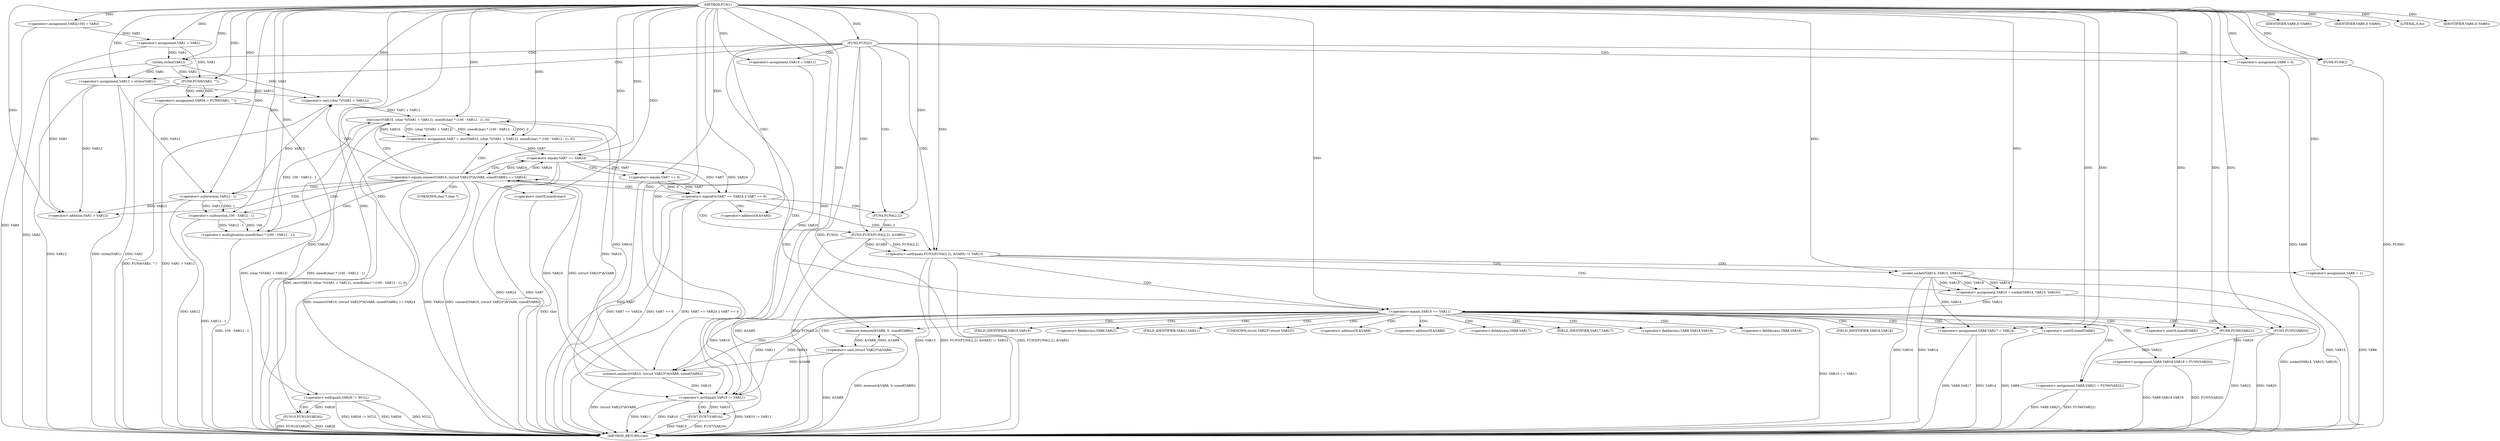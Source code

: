 digraph FUN1 {  
"1000100" [label = "(METHOD,FUN1)" ]
"1000257" [label = "(METHOD_RETURN,void)" ]
"1000104" [label = "(<operator>.assignment,VAR2[100] = VAR3)" ]
"1000107" [label = "(<operator>.assignment,VAR1 = VAR2)" ]
"1000111" [label = "(FUN2,FUN2())" ]
"1000116" [label = "(<operator>.assignment,VAR6 = 0)" ]
"1000123" [label = "(<operator>.assignment,VAR10 = VAR11)" ]
"1000127" [label = "(<operator>.assignment,VAR12 = strlen(VAR1))" ]
"1000129" [label = "(strlen,strlen(VAR1))" ]
"1000134" [label = "(<operator>.notEquals,FUN3(FUN4(2,2), &VAR5) != VAR13)" ]
"1000135" [label = "(FUN3,FUN3(FUN4(2,2), &VAR5))" ]
"1000136" [label = "(FUN4,FUN4(2,2))" ]
"1000144" [label = "(<operator>.assignment,VAR6 = 1)" ]
"1000147" [label = "(<operator>.assignment,VAR10 = socket(VAR14, VAR15, VAR16))" ]
"1000149" [label = "(socket,socket(VAR14, VAR15, VAR16))" ]
"1000154" [label = "(<operator>.equals,VAR10 == VAR11)" ]
"1000159" [label = "(memset,memset(&VAR8, 0, sizeof(VAR8)))" ]
"1000163" [label = "(<operator>.sizeOf,sizeof(VAR8))" ]
"1000165" [label = "(<operator>.assignment,VAR8.VAR17 = VAR14)" ]
"1000170" [label = "(<operator>.assignment,VAR8.VAR18.VAR19 = FUN5(VAR20))" ]
"1000176" [label = "(FUN5,FUN5(VAR20))" ]
"1000178" [label = "(<operator>.assignment,VAR8.VAR21 = FUN6(VAR22))" ]
"1000182" [label = "(FUN6,FUN6(VAR22))" ]
"1000185" [label = "(<operator>.equals,connect(VAR10, (struct VAR23*)&VAR8, sizeof(VAR8)) == VAR24)" ]
"1000186" [label = "(connect,connect(VAR10, (struct VAR23*)&VAR8, sizeof(VAR8)))" ]
"1000188" [label = "(<operator>.cast,(struct VAR23*)&VAR8)" ]
"1000192" [label = "(<operator>.sizeOf,sizeof(VAR8))" ]
"1000197" [label = "(<operator>.assignment,VAR7 = recv(VAR10, (char *)(VAR1 + VAR12), sizeof(char) * (100 - VAR12 - 1), 0))" ]
"1000199" [label = "(recv,recv(VAR10, (char *)(VAR1 + VAR12), sizeof(char) * (100 - VAR12 - 1), 0))" ]
"1000201" [label = "(<operator>.cast,(char *)(VAR1 + VAR12))" ]
"1000203" [label = "(<operator>.addition,VAR1 + VAR12)" ]
"1000206" [label = "(<operator>.multiplication,sizeof(char) * (100 - VAR12 - 1))" ]
"1000207" [label = "(<operator>.sizeOf,sizeof(char))" ]
"1000209" [label = "(<operator>.subtraction,100 - VAR12 - 1)" ]
"1000211" [label = "(<operator>.subtraction,VAR12 - 1)" ]
"1000216" [label = "(<operator>.logicalOr,VAR7 == VAR24 || VAR7 == 0)" ]
"1000217" [label = "(<operator>.equals,VAR7 == VAR24)" ]
"1000220" [label = "(<operator>.equals,VAR7 == 0)" ]
"1000226" [label = "(IDENTIFIER,VAR9,if (VAR9))" ]
"1000229" [label = "(IDENTIFIER,VAR9,if (VAR9))" ]
"1000231" [label = "(LITERAL,0,do)" ]
"1000233" [label = "(<operator>.notEquals,VAR10 != VAR11)" ]
"1000237" [label = "(FUN7,FUN7(VAR10))" ]
"1000240" [label = "(IDENTIFIER,VAR6,if (VAR6))" ]
"1000242" [label = "(FUN8,FUN8())" ]
"1000245" [label = "(<operator>.assignment,VAR26 = FUN9(VAR1, \"\"))" ]
"1000247" [label = "(FUN9,FUN9(VAR1, \"\"))" ]
"1000251" [label = "(<operator>.notEquals,VAR26 != NULL)" ]
"1000255" [label = "(FUN10,FUN10(VAR26))" ]
"1000139" [label = "(<operator>.addressOf,&VAR5)" ]
"1000160" [label = "(<operator>.addressOf,&VAR8)" ]
"1000166" [label = "(<operator>.fieldAccess,VAR8.VAR17)" ]
"1000168" [label = "(FIELD_IDENTIFIER,VAR17,VAR17)" ]
"1000171" [label = "(<operator>.fieldAccess,VAR8.VAR18.VAR19)" ]
"1000172" [label = "(<operator>.fieldAccess,VAR8.VAR18)" ]
"1000174" [label = "(FIELD_IDENTIFIER,VAR18,VAR18)" ]
"1000175" [label = "(FIELD_IDENTIFIER,VAR19,VAR19)" ]
"1000179" [label = "(<operator>.fieldAccess,VAR8.VAR21)" ]
"1000181" [label = "(FIELD_IDENTIFIER,VAR21,VAR21)" ]
"1000189" [label = "(UNKNOWN,struct VAR23*,struct VAR23*)" ]
"1000190" [label = "(<operator>.addressOf,&VAR8)" ]
"1000202" [label = "(UNKNOWN,char *,char *)" ]
  "1000185" -> "1000257"  [ label = "DDG: connect(VAR10, (struct VAR23*)&VAR8, sizeof(VAR8))"] 
  "1000185" -> "1000257"  [ label = "DDG: connect(VAR10, (struct VAR23*)&VAR8, sizeof(VAR8)) == VAR24"] 
  "1000216" -> "1000257"  [ label = "DDG: VAR7 == VAR24 || VAR7 == 0"] 
  "1000217" -> "1000257"  [ label = "DDG: VAR24"] 
  "1000127" -> "1000257"  [ label = "DDG: VAR12"] 
  "1000178" -> "1000257"  [ label = "DDG: FUN6(VAR22)"] 
  "1000247" -> "1000257"  [ label = "DDG: VAR1"] 
  "1000159" -> "1000257"  [ label = "DDG: memset(&VAR8, 0, sizeof(VAR8))"] 
  "1000116" -> "1000257"  [ label = "DDG: VAR6"] 
  "1000186" -> "1000257"  [ label = "DDG: (struct VAR23*)&VAR8"] 
  "1000220" -> "1000257"  [ label = "DDG: VAR7"] 
  "1000251" -> "1000257"  [ label = "DDG: VAR26 != NULL"] 
  "1000185" -> "1000257"  [ label = "DDG: VAR24"] 
  "1000199" -> "1000257"  [ label = "DDG: (char *)(VAR1 + VAR12)"] 
  "1000237" -> "1000257"  [ label = "DDG: FUN7(VAR10)"] 
  "1000206" -> "1000257"  [ label = "DDG: 100 - VAR12 - 1"] 
  "1000149" -> "1000257"  [ label = "DDG: VAR15"] 
  "1000233" -> "1000257"  [ label = "DDG: VAR10 != VAR11"] 
  "1000251" -> "1000257"  [ label = "DDG: NULL"] 
  "1000165" -> "1000257"  [ label = "DDG: VAR14"] 
  "1000233" -> "1000257"  [ label = "DDG: VAR11"] 
  "1000188" -> "1000257"  [ label = "DDG: &VAR8"] 
  "1000178" -> "1000257"  [ label = "DDG: VAR8.VAR21"] 
  "1000255" -> "1000257"  [ label = "DDG: FUN10(VAR26)"] 
  "1000216" -> "1000257"  [ label = "DDG: VAR7 == VAR24"] 
  "1000237" -> "1000257"  [ label = "DDG: VAR10"] 
  "1000199" -> "1000257"  [ label = "DDG: sizeof(char) * (100 - VAR12 - 1)"] 
  "1000134" -> "1000257"  [ label = "DDG: VAR13"] 
  "1000135" -> "1000257"  [ label = "DDG: &VAR5"] 
  "1000165" -> "1000257"  [ label = "DDG: VAR8.VAR17"] 
  "1000149" -> "1000257"  [ label = "DDG: VAR16"] 
  "1000251" -> "1000257"  [ label = "DDG: VAR26"] 
  "1000127" -> "1000257"  [ label = "DDG: strlen(VAR1)"] 
  "1000134" -> "1000257"  [ label = "DDG: FUN3(FUN4(2,2), &VAR5) != VAR13"] 
  "1000217" -> "1000257"  [ label = "DDG: VAR7"] 
  "1000201" -> "1000257"  [ label = "DDG: VAR1 + VAR12"] 
  "1000207" -> "1000257"  [ label = "DDG: char"] 
  "1000147" -> "1000257"  [ label = "DDG: socket(VAR14, VAR15, VAR16)"] 
  "1000170" -> "1000257"  [ label = "DDG: FUN5(VAR20)"] 
  "1000211" -> "1000257"  [ label = "DDG: VAR12"] 
  "1000154" -> "1000257"  [ label = "DDG: VAR10 == VAR11"] 
  "1000197" -> "1000257"  [ label = "DDG: recv(VAR10, (char *)(VAR1 + VAR12), sizeof(char) * (100 - VAR12 - 1), 0)"] 
  "1000134" -> "1000257"  [ label = "DDG: FUN3(FUN4(2,2), &VAR5)"] 
  "1000192" -> "1000257"  [ label = "DDG: VAR8"] 
  "1000209" -> "1000257"  [ label = "DDG: VAR12 - 1"] 
  "1000233" -> "1000257"  [ label = "DDG: VAR10"] 
  "1000135" -> "1000257"  [ label = "DDG: FUN4(2,2)"] 
  "1000242" -> "1000257"  [ label = "DDG: FUN8()"] 
  "1000144" -> "1000257"  [ label = "DDG: VAR6"] 
  "1000216" -> "1000257"  [ label = "DDG: VAR7 == 0"] 
  "1000170" -> "1000257"  [ label = "DDG: VAR8.VAR18.VAR19"] 
  "1000176" -> "1000257"  [ label = "DDG: VAR20"] 
  "1000149" -> "1000257"  [ label = "DDG: VAR14"] 
  "1000255" -> "1000257"  [ label = "DDG: VAR26"] 
  "1000111" -> "1000257"  [ label = "DDG: FUN2()"] 
  "1000182" -> "1000257"  [ label = "DDG: VAR22"] 
  "1000104" -> "1000257"  [ label = "DDG: VAR3"] 
  "1000107" -> "1000257"  [ label = "DDG: VAR2"] 
  "1000245" -> "1000257"  [ label = "DDG: FUN9(VAR1, \"\")"] 
  "1000100" -> "1000104"  [ label = "DDG: "] 
  "1000104" -> "1000107"  [ label = "DDG: VAR2"] 
  "1000100" -> "1000107"  [ label = "DDG: "] 
  "1000100" -> "1000111"  [ label = "DDG: "] 
  "1000100" -> "1000116"  [ label = "DDG: "] 
  "1000100" -> "1000123"  [ label = "DDG: "] 
  "1000129" -> "1000127"  [ label = "DDG: VAR1"] 
  "1000100" -> "1000127"  [ label = "DDG: "] 
  "1000107" -> "1000129"  [ label = "DDG: VAR1"] 
  "1000100" -> "1000129"  [ label = "DDG: "] 
  "1000135" -> "1000134"  [ label = "DDG: FUN4(2,2)"] 
  "1000135" -> "1000134"  [ label = "DDG: &VAR5"] 
  "1000136" -> "1000135"  [ label = "DDG: 2"] 
  "1000100" -> "1000136"  [ label = "DDG: "] 
  "1000100" -> "1000134"  [ label = "DDG: "] 
  "1000100" -> "1000144"  [ label = "DDG: "] 
  "1000149" -> "1000147"  [ label = "DDG: VAR14"] 
  "1000149" -> "1000147"  [ label = "DDG: VAR15"] 
  "1000149" -> "1000147"  [ label = "DDG: VAR16"] 
  "1000100" -> "1000147"  [ label = "DDG: "] 
  "1000100" -> "1000149"  [ label = "DDG: "] 
  "1000147" -> "1000154"  [ label = "DDG: VAR10"] 
  "1000100" -> "1000154"  [ label = "DDG: "] 
  "1000188" -> "1000159"  [ label = "DDG: &VAR8"] 
  "1000100" -> "1000159"  [ label = "DDG: "] 
  "1000100" -> "1000163"  [ label = "DDG: "] 
  "1000149" -> "1000165"  [ label = "DDG: VAR14"] 
  "1000100" -> "1000165"  [ label = "DDG: "] 
  "1000176" -> "1000170"  [ label = "DDG: VAR20"] 
  "1000100" -> "1000176"  [ label = "DDG: "] 
  "1000182" -> "1000178"  [ label = "DDG: VAR22"] 
  "1000100" -> "1000182"  [ label = "DDG: "] 
  "1000186" -> "1000185"  [ label = "DDG: VAR10"] 
  "1000186" -> "1000185"  [ label = "DDG: (struct VAR23*)&VAR8"] 
  "1000154" -> "1000186"  [ label = "DDG: VAR10"] 
  "1000100" -> "1000186"  [ label = "DDG: "] 
  "1000188" -> "1000186"  [ label = "DDG: &VAR8"] 
  "1000159" -> "1000188"  [ label = "DDG: &VAR8"] 
  "1000100" -> "1000192"  [ label = "DDG: "] 
  "1000217" -> "1000185"  [ label = "DDG: VAR24"] 
  "1000100" -> "1000185"  [ label = "DDG: "] 
  "1000199" -> "1000197"  [ label = "DDG: VAR10"] 
  "1000199" -> "1000197"  [ label = "DDG: (char *)(VAR1 + VAR12)"] 
  "1000199" -> "1000197"  [ label = "DDG: sizeof(char) * (100 - VAR12 - 1)"] 
  "1000199" -> "1000197"  [ label = "DDG: 0"] 
  "1000100" -> "1000197"  [ label = "DDG: "] 
  "1000186" -> "1000199"  [ label = "DDG: VAR10"] 
  "1000100" -> "1000199"  [ label = "DDG: "] 
  "1000201" -> "1000199"  [ label = "DDG: VAR1 + VAR12"] 
  "1000129" -> "1000201"  [ label = "DDG: VAR1"] 
  "1000100" -> "1000201"  [ label = "DDG: "] 
  "1000211" -> "1000201"  [ label = "DDG: VAR12"] 
  "1000127" -> "1000201"  [ label = "DDG: VAR12"] 
  "1000129" -> "1000203"  [ label = "DDG: VAR1"] 
  "1000100" -> "1000203"  [ label = "DDG: "] 
  "1000211" -> "1000203"  [ label = "DDG: VAR12"] 
  "1000127" -> "1000203"  [ label = "DDG: VAR12"] 
  "1000206" -> "1000199"  [ label = "DDG: 100 - VAR12 - 1"] 
  "1000100" -> "1000206"  [ label = "DDG: "] 
  "1000100" -> "1000207"  [ label = "DDG: "] 
  "1000209" -> "1000206"  [ label = "DDG: 100"] 
  "1000209" -> "1000206"  [ label = "DDG: VAR12 - 1"] 
  "1000100" -> "1000209"  [ label = "DDG: "] 
  "1000211" -> "1000209"  [ label = "DDG: VAR12"] 
  "1000211" -> "1000209"  [ label = "DDG: 1"] 
  "1000100" -> "1000211"  [ label = "DDG: "] 
  "1000127" -> "1000211"  [ label = "DDG: VAR12"] 
  "1000217" -> "1000216"  [ label = "DDG: VAR7"] 
  "1000217" -> "1000216"  [ label = "DDG: VAR24"] 
  "1000197" -> "1000217"  [ label = "DDG: VAR7"] 
  "1000100" -> "1000217"  [ label = "DDG: "] 
  "1000185" -> "1000217"  [ label = "DDG: VAR24"] 
  "1000220" -> "1000216"  [ label = "DDG: VAR7"] 
  "1000220" -> "1000216"  [ label = "DDG: 0"] 
  "1000217" -> "1000220"  [ label = "DDG: VAR7"] 
  "1000100" -> "1000220"  [ label = "DDG: "] 
  "1000100" -> "1000226"  [ label = "DDG: "] 
  "1000100" -> "1000229"  [ label = "DDG: "] 
  "1000100" -> "1000231"  [ label = "DDG: "] 
  "1000186" -> "1000233"  [ label = "DDG: VAR10"] 
  "1000199" -> "1000233"  [ label = "DDG: VAR10"] 
  "1000154" -> "1000233"  [ label = "DDG: VAR10"] 
  "1000123" -> "1000233"  [ label = "DDG: VAR10"] 
  "1000100" -> "1000233"  [ label = "DDG: "] 
  "1000154" -> "1000233"  [ label = "DDG: VAR11"] 
  "1000233" -> "1000237"  [ label = "DDG: VAR10"] 
  "1000100" -> "1000237"  [ label = "DDG: "] 
  "1000100" -> "1000240"  [ label = "DDG: "] 
  "1000100" -> "1000242"  [ label = "DDG: "] 
  "1000247" -> "1000245"  [ label = "DDG: VAR1"] 
  "1000247" -> "1000245"  [ label = "DDG: \"\""] 
  "1000100" -> "1000245"  [ label = "DDG: "] 
  "1000129" -> "1000247"  [ label = "DDG: VAR1"] 
  "1000107" -> "1000247"  [ label = "DDG: VAR1"] 
  "1000100" -> "1000247"  [ label = "DDG: "] 
  "1000245" -> "1000251"  [ label = "DDG: VAR26"] 
  "1000100" -> "1000251"  [ label = "DDG: "] 
  "1000251" -> "1000255"  [ label = "DDG: VAR26"] 
  "1000100" -> "1000255"  [ label = "DDG: "] 
  "1000111" -> "1000127"  [ label = "CDG: "] 
  "1000111" -> "1000233"  [ label = "CDG: "] 
  "1000111" -> "1000139"  [ label = "CDG: "] 
  "1000111" -> "1000116"  [ label = "CDG: "] 
  "1000111" -> "1000123"  [ label = "CDG: "] 
  "1000111" -> "1000135"  [ label = "CDG: "] 
  "1000111" -> "1000136"  [ label = "CDG: "] 
  "1000111" -> "1000129"  [ label = "CDG: "] 
  "1000111" -> "1000134"  [ label = "CDG: "] 
  "1000111" -> "1000242"  [ label = "CDG: "] 
  "1000134" -> "1000144"  [ label = "CDG: "] 
  "1000134" -> "1000149"  [ label = "CDG: "] 
  "1000134" -> "1000154"  [ label = "CDG: "] 
  "1000134" -> "1000147"  [ label = "CDG: "] 
  "1000154" -> "1000174"  [ label = "CDG: "] 
  "1000154" -> "1000182"  [ label = "CDG: "] 
  "1000154" -> "1000166"  [ label = "CDG: "] 
  "1000154" -> "1000165"  [ label = "CDG: "] 
  "1000154" -> "1000188"  [ label = "CDG: "] 
  "1000154" -> "1000190"  [ label = "CDG: "] 
  "1000154" -> "1000175"  [ label = "CDG: "] 
  "1000154" -> "1000160"  [ label = "CDG: "] 
  "1000154" -> "1000179"  [ label = "CDG: "] 
  "1000154" -> "1000192"  [ label = "CDG: "] 
  "1000154" -> "1000176"  [ label = "CDG: "] 
  "1000154" -> "1000185"  [ label = "CDG: "] 
  "1000154" -> "1000186"  [ label = "CDG: "] 
  "1000154" -> "1000172"  [ label = "CDG: "] 
  "1000154" -> "1000189"  [ label = "CDG: "] 
  "1000154" -> "1000163"  [ label = "CDG: "] 
  "1000154" -> "1000168"  [ label = "CDG: "] 
  "1000154" -> "1000178"  [ label = "CDG: "] 
  "1000154" -> "1000159"  [ label = "CDG: "] 
  "1000154" -> "1000170"  [ label = "CDG: "] 
  "1000154" -> "1000171"  [ label = "CDG: "] 
  "1000154" -> "1000181"  [ label = "CDG: "] 
  "1000185" -> "1000211"  [ label = "CDG: "] 
  "1000185" -> "1000199"  [ label = "CDG: "] 
  "1000185" -> "1000197"  [ label = "CDG: "] 
  "1000185" -> "1000216"  [ label = "CDG: "] 
  "1000185" -> "1000206"  [ label = "CDG: "] 
  "1000185" -> "1000201"  [ label = "CDG: "] 
  "1000185" -> "1000217"  [ label = "CDG: "] 
  "1000185" -> "1000207"  [ label = "CDG: "] 
  "1000185" -> "1000203"  [ label = "CDG: "] 
  "1000185" -> "1000202"  [ label = "CDG: "] 
  "1000185" -> "1000209"  [ label = "CDG: "] 
  "1000216" -> "1000139"  [ label = "CDG: "] 
  "1000216" -> "1000135"  [ label = "CDG: "] 
  "1000216" -> "1000136"  [ label = "CDG: "] 
  "1000216" -> "1000134"  [ label = "CDG: "] 
  "1000217" -> "1000220"  [ label = "CDG: "] 
  "1000233" -> "1000237"  [ label = "CDG: "] 
  "1000251" -> "1000255"  [ label = "CDG: "] 
}
